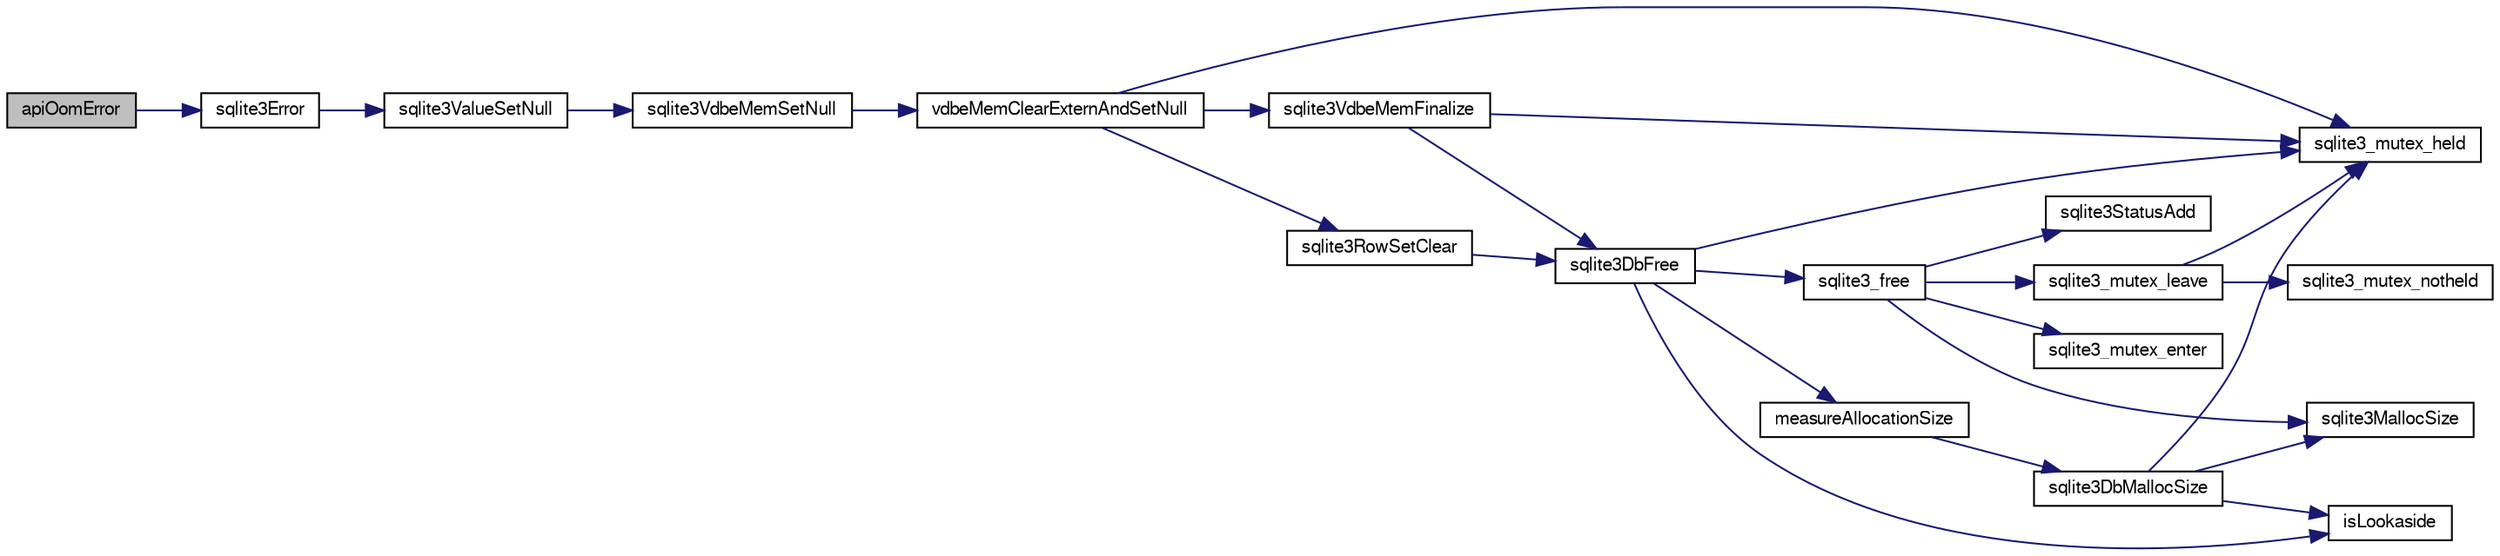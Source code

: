 digraph "apiOomError"
{
  edge [fontname="FreeSans",fontsize="10",labelfontname="FreeSans",labelfontsize="10"];
  node [fontname="FreeSans",fontsize="10",shape=record];
  rankdir="LR";
  Node10490 [label="apiOomError",height=0.2,width=0.4,color="black", fillcolor="grey75", style="filled", fontcolor="black"];
  Node10490 -> Node10491 [color="midnightblue",fontsize="10",style="solid",fontname="FreeSans"];
  Node10491 [label="sqlite3Error",height=0.2,width=0.4,color="black", fillcolor="white", style="filled",URL="$sqlite3_8c.html#a4ba5e8be78db50d5538dcaa45bcf74d3"];
  Node10491 -> Node10492 [color="midnightblue",fontsize="10",style="solid",fontname="FreeSans"];
  Node10492 [label="sqlite3ValueSetNull",height=0.2,width=0.4,color="black", fillcolor="white", style="filled",URL="$sqlite3_8c.html#ad9bc4507a7806b37946116afbe183b95"];
  Node10492 -> Node10493 [color="midnightblue",fontsize="10",style="solid",fontname="FreeSans"];
  Node10493 [label="sqlite3VdbeMemSetNull",height=0.2,width=0.4,color="black", fillcolor="white", style="filled",URL="$sqlite3_8c.html#ae01092c23aebaf8a3ebdf3954609b410"];
  Node10493 -> Node10494 [color="midnightblue",fontsize="10",style="solid",fontname="FreeSans"];
  Node10494 [label="vdbeMemClearExternAndSetNull",height=0.2,width=0.4,color="black", fillcolor="white", style="filled",URL="$sqlite3_8c.html#a29c41a360fb0e86b817777daf061230c"];
  Node10494 -> Node10495 [color="midnightblue",fontsize="10",style="solid",fontname="FreeSans"];
  Node10495 [label="sqlite3_mutex_held",height=0.2,width=0.4,color="black", fillcolor="white", style="filled",URL="$sqlite3_8c.html#acf77da68932b6bc163c5e68547ecc3e7"];
  Node10494 -> Node10496 [color="midnightblue",fontsize="10",style="solid",fontname="FreeSans"];
  Node10496 [label="sqlite3VdbeMemFinalize",height=0.2,width=0.4,color="black", fillcolor="white", style="filled",URL="$sqlite3_8c.html#a2568220f48ddef81b1c43e401042d9d2"];
  Node10496 -> Node10495 [color="midnightblue",fontsize="10",style="solid",fontname="FreeSans"];
  Node10496 -> Node10497 [color="midnightblue",fontsize="10",style="solid",fontname="FreeSans"];
  Node10497 [label="sqlite3DbFree",height=0.2,width=0.4,color="black", fillcolor="white", style="filled",URL="$sqlite3_8c.html#ac70ab821a6607b4a1b909582dc37a069"];
  Node10497 -> Node10495 [color="midnightblue",fontsize="10",style="solid",fontname="FreeSans"];
  Node10497 -> Node10498 [color="midnightblue",fontsize="10",style="solid",fontname="FreeSans"];
  Node10498 [label="measureAllocationSize",height=0.2,width=0.4,color="black", fillcolor="white", style="filled",URL="$sqlite3_8c.html#a45731e644a22fdb756e2b6337224217a"];
  Node10498 -> Node10499 [color="midnightblue",fontsize="10",style="solid",fontname="FreeSans"];
  Node10499 [label="sqlite3DbMallocSize",height=0.2,width=0.4,color="black", fillcolor="white", style="filled",URL="$sqlite3_8c.html#aa397e5a8a03495203a0767abf0a71f86"];
  Node10499 -> Node10500 [color="midnightblue",fontsize="10",style="solid",fontname="FreeSans"];
  Node10500 [label="sqlite3MallocSize",height=0.2,width=0.4,color="black", fillcolor="white", style="filled",URL="$sqlite3_8c.html#acf5d2a5f35270bafb050bd2def576955"];
  Node10499 -> Node10495 [color="midnightblue",fontsize="10",style="solid",fontname="FreeSans"];
  Node10499 -> Node10501 [color="midnightblue",fontsize="10",style="solid",fontname="FreeSans"];
  Node10501 [label="isLookaside",height=0.2,width=0.4,color="black", fillcolor="white", style="filled",URL="$sqlite3_8c.html#a770fa05ff9717b75e16f4d968a77b897"];
  Node10497 -> Node10501 [color="midnightblue",fontsize="10",style="solid",fontname="FreeSans"];
  Node10497 -> Node10502 [color="midnightblue",fontsize="10",style="solid",fontname="FreeSans"];
  Node10502 [label="sqlite3_free",height=0.2,width=0.4,color="black", fillcolor="white", style="filled",URL="$sqlite3_8c.html#a6552349e36a8a691af5487999ab09519"];
  Node10502 -> Node10503 [color="midnightblue",fontsize="10",style="solid",fontname="FreeSans"];
  Node10503 [label="sqlite3_mutex_enter",height=0.2,width=0.4,color="black", fillcolor="white", style="filled",URL="$sqlite3_8c.html#a1c12cde690bd89f104de5cbad12a6bf5"];
  Node10502 -> Node10504 [color="midnightblue",fontsize="10",style="solid",fontname="FreeSans"];
  Node10504 [label="sqlite3StatusAdd",height=0.2,width=0.4,color="black", fillcolor="white", style="filled",URL="$sqlite3_8c.html#afa029f93586aeab4cc85360905dae9cd"];
  Node10502 -> Node10500 [color="midnightblue",fontsize="10",style="solid",fontname="FreeSans"];
  Node10502 -> Node10505 [color="midnightblue",fontsize="10",style="solid",fontname="FreeSans"];
  Node10505 [label="sqlite3_mutex_leave",height=0.2,width=0.4,color="black", fillcolor="white", style="filled",URL="$sqlite3_8c.html#a5838d235601dbd3c1fa993555c6bcc93"];
  Node10505 -> Node10495 [color="midnightblue",fontsize="10",style="solid",fontname="FreeSans"];
  Node10505 -> Node10506 [color="midnightblue",fontsize="10",style="solid",fontname="FreeSans"];
  Node10506 [label="sqlite3_mutex_notheld",height=0.2,width=0.4,color="black", fillcolor="white", style="filled",URL="$sqlite3_8c.html#a83967c837c1c000d3b5adcfaa688f5dc"];
  Node10494 -> Node10507 [color="midnightblue",fontsize="10",style="solid",fontname="FreeSans"];
  Node10507 [label="sqlite3RowSetClear",height=0.2,width=0.4,color="black", fillcolor="white", style="filled",URL="$sqlite3_8c.html#ae153de0cd969511a607e26deeca80342"];
  Node10507 -> Node10497 [color="midnightblue",fontsize="10",style="solid",fontname="FreeSans"];
}
